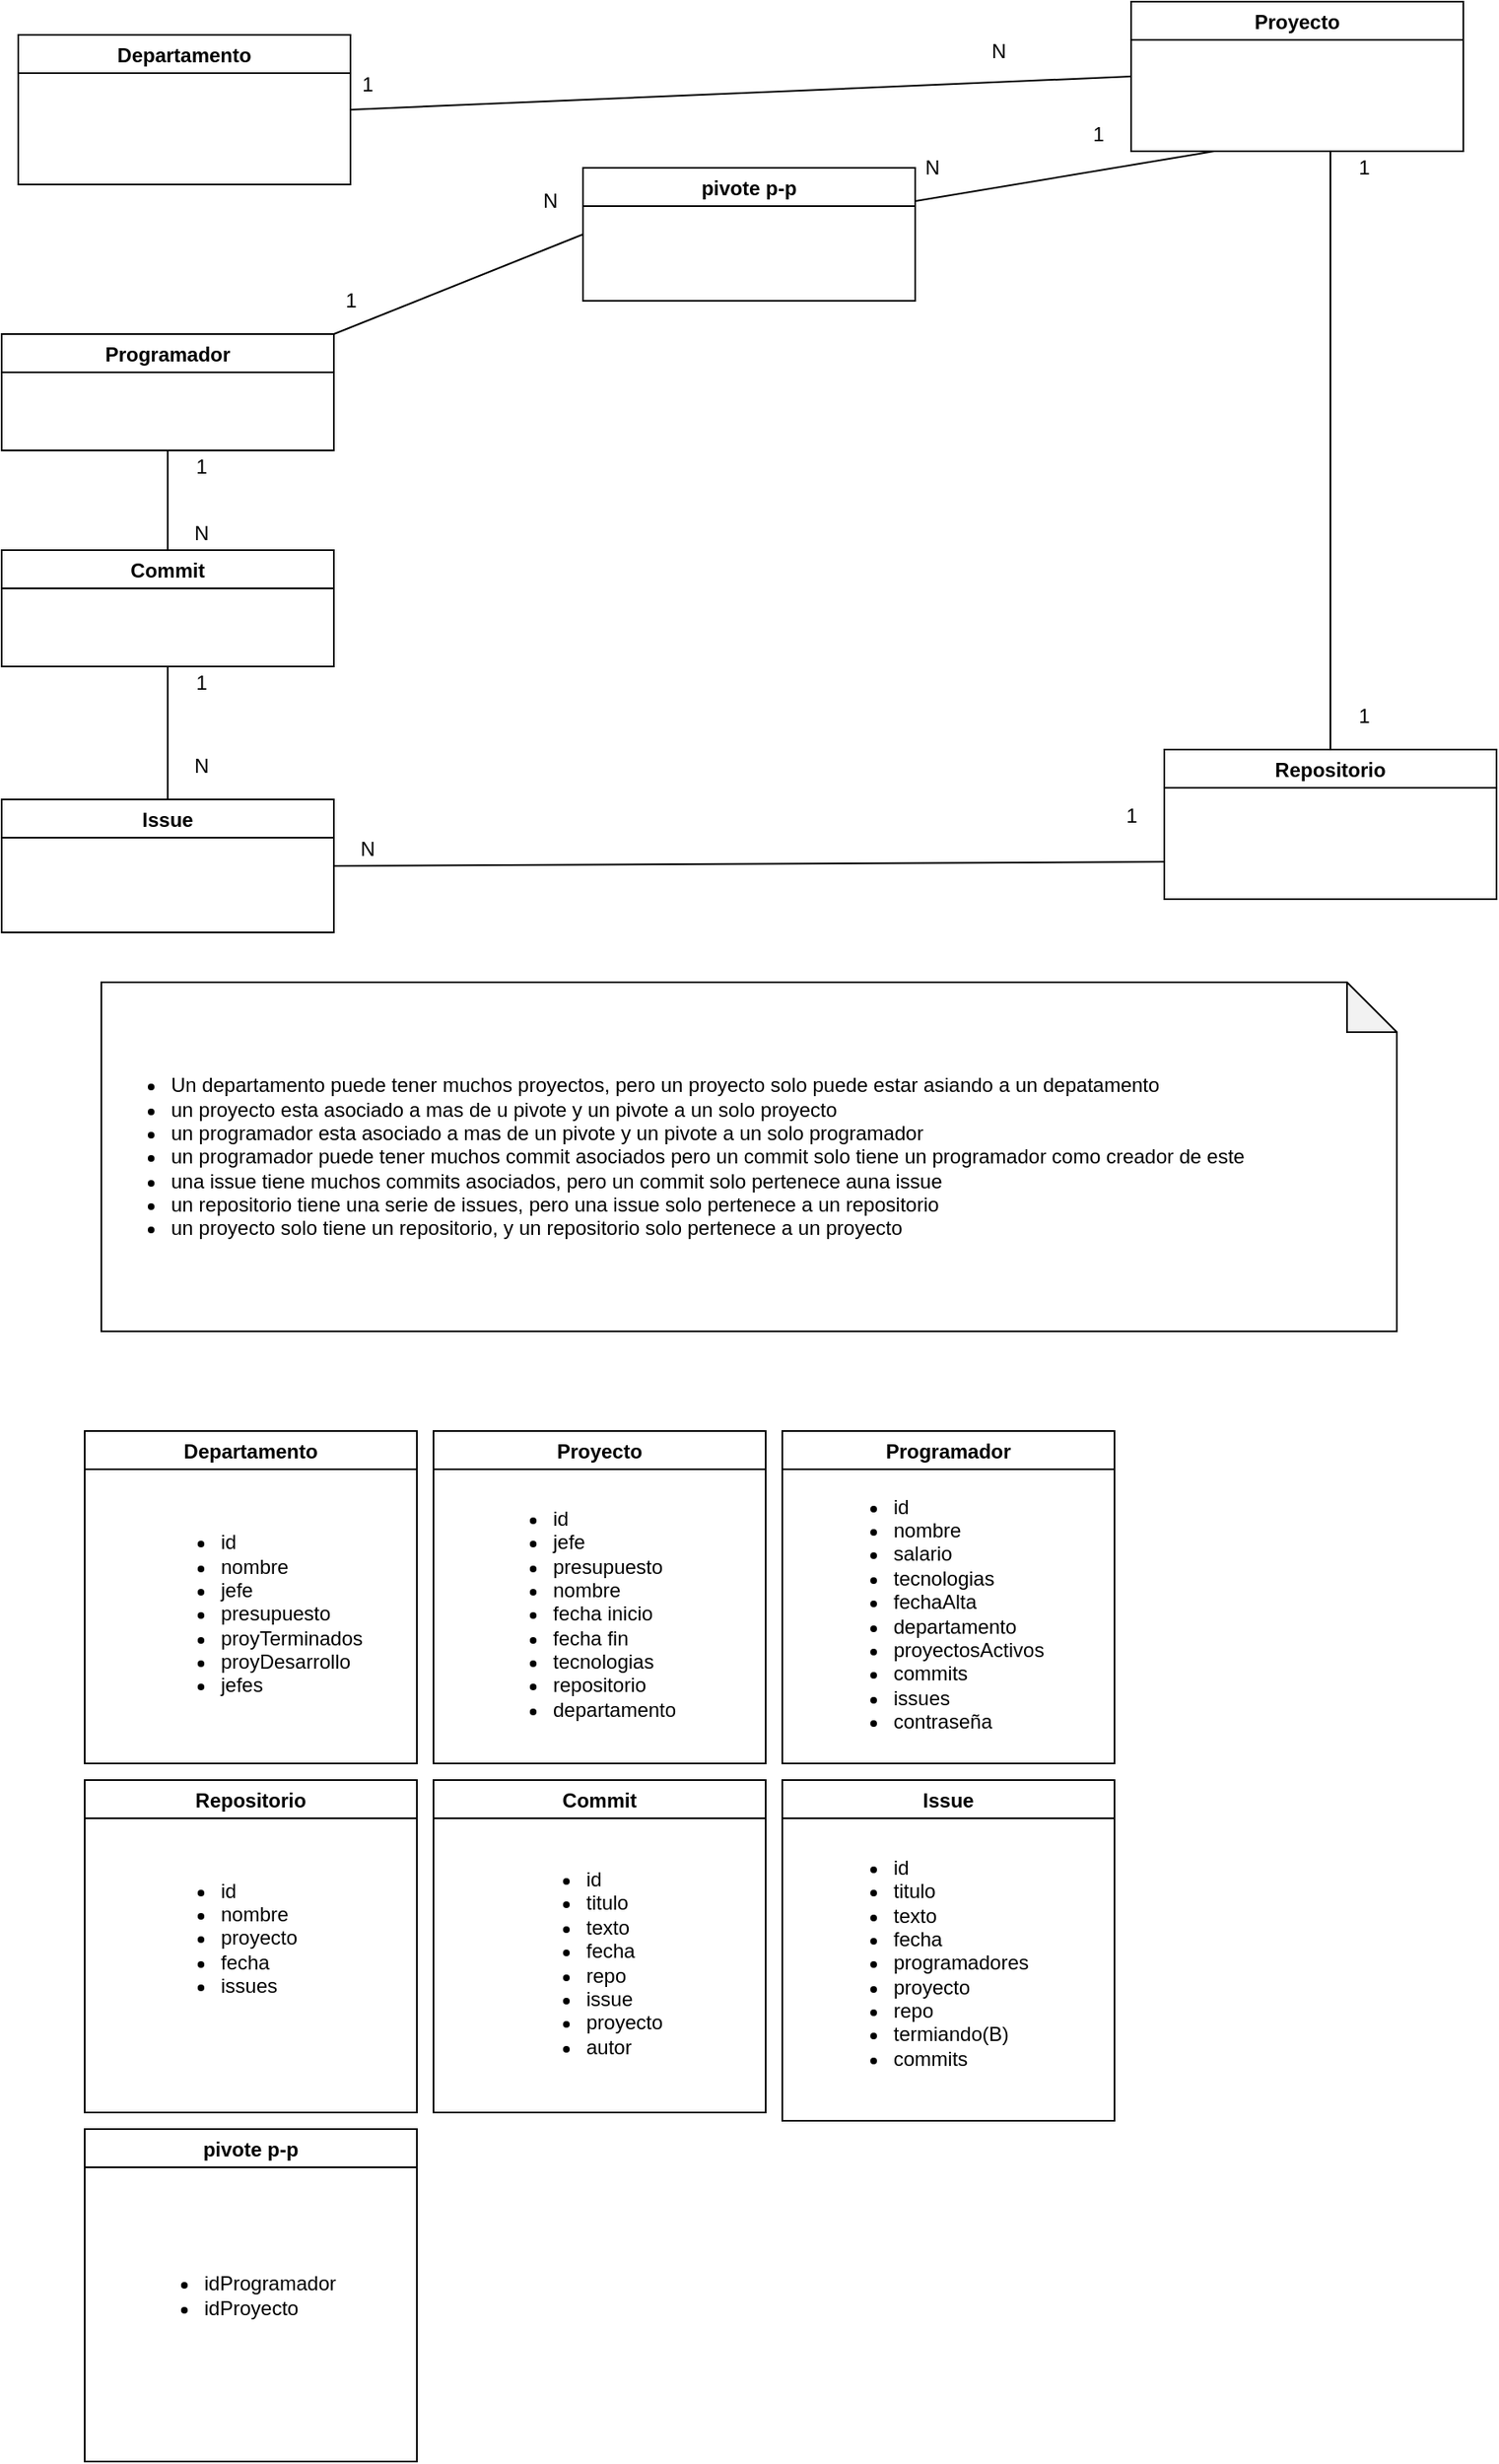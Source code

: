 <mxfile version="16.5.3" type="device"><diagram id="Y_8CWcjjHNLW3_KD36bx" name="Page-1"><mxGraphModel dx="1422" dy="762" grid="1" gridSize="10" guides="1" tooltips="1" connect="1" arrows="1" fold="1" page="1" pageScale="1" pageWidth="850" pageHeight="1100" math="0" shadow="0"><root><mxCell id="0"/><mxCell id="1" parent="0"/><mxCell id="2" value="Departamento" style="swimlane;" parent="1" vertex="1"><mxGeometry x="50" y="50" width="200" height="90" as="geometry"/></mxCell><mxCell id="4" value="Proyecto" style="swimlane;" parent="1" vertex="1"><mxGeometry x="720" y="30" width="200" height="90" as="geometry"/></mxCell><mxCell id="5" value="" style="endArrow=none;html=1;exitX=1;exitY=0.5;exitDx=0;exitDy=0;entryX=0;entryY=0.5;entryDx=0;entryDy=0;" parent="1" source="2" target="4" edge="1"><mxGeometry width="50" height="50" relative="1" as="geometry"><mxPoint x="280" y="120" as="sourcePoint"/><mxPoint x="330" y="70" as="targetPoint"/></mxGeometry></mxCell><mxCell id="6" value="1" style="text;html=1;align=center;verticalAlign=middle;resizable=0;points=[];autosize=1;strokeColor=none;" parent="1" vertex="1"><mxGeometry x="250" y="70" width="20" height="20" as="geometry"/></mxCell><mxCell id="7" value="N" style="text;html=1;align=center;verticalAlign=middle;resizable=0;points=[];autosize=1;strokeColor=none;" parent="1" vertex="1"><mxGeometry x="630" y="50" width="20" height="20" as="geometry"/></mxCell><mxCell id="8" value="Programador" style="swimlane;" parent="1" vertex="1"><mxGeometry x="40" y="230" width="200" height="70" as="geometry"/></mxCell><mxCell id="14" value="Commit" style="swimlane;" parent="1" vertex="1"><mxGeometry x="40" y="360" width="200" height="70" as="geometry"/></mxCell><mxCell id="15" value="" style="endArrow=none;html=1;exitX=0.5;exitY=1;exitDx=0;exitDy=0;entryX=0.5;entryY=0;entryDx=0;entryDy=0;" parent="1" source="8" target="14" edge="1"><mxGeometry width="50" height="50" relative="1" as="geometry"><mxPoint x="260" y="270" as="sourcePoint"/><mxPoint x="350" y="290" as="targetPoint"/></mxGeometry></mxCell><mxCell id="16" value="1" style="text;html=1;align=center;verticalAlign=middle;resizable=0;points=[];autosize=1;strokeColor=none;" parent="1" vertex="1"><mxGeometry x="150" y="300" width="20" height="20" as="geometry"/></mxCell><mxCell id="17" value="N" style="text;html=1;align=center;verticalAlign=middle;resizable=0;points=[];autosize=1;strokeColor=none;" parent="1" vertex="1"><mxGeometry x="150" y="340" width="20" height="20" as="geometry"/></mxCell><mxCell id="18" value="Issue" style="swimlane;" parent="1" vertex="1"><mxGeometry x="40" y="510" width="200" height="80" as="geometry"/></mxCell><mxCell id="19" value="" style="endArrow=none;html=1;entryX=0.5;entryY=1;entryDx=0;entryDy=0;exitX=0.5;exitY=0;exitDx=0;exitDy=0;" parent="1" source="18" target="14" edge="1"><mxGeometry width="50" height="50" relative="1" as="geometry"><mxPoint x="400" y="400" as="sourcePoint"/><mxPoint x="450" y="350" as="targetPoint"/></mxGeometry></mxCell><mxCell id="20" value="1" style="text;html=1;align=center;verticalAlign=middle;resizable=0;points=[];autosize=1;strokeColor=none;" parent="1" vertex="1"><mxGeometry x="150" y="430" width="20" height="20" as="geometry"/></mxCell><mxCell id="21" value="N" style="text;html=1;align=center;verticalAlign=middle;resizable=0;points=[];autosize=1;strokeColor=none;" parent="1" vertex="1"><mxGeometry x="250" y="530" width="20" height="20" as="geometry"/></mxCell><mxCell id="22" value="Repositorio" style="swimlane;" parent="1" vertex="1"><mxGeometry x="740" y="480" width="200" height="90" as="geometry"/></mxCell><mxCell id="23" value="" style="endArrow=none;html=1;entryX=0.5;entryY=0;entryDx=0;entryDy=0;" parent="1" target="22" edge="1"><mxGeometry width="50" height="50" relative="1" as="geometry"><mxPoint x="840" y="120" as="sourcePoint"/><mxPoint x="770" y="150" as="targetPoint"/></mxGeometry></mxCell><mxCell id="24" value="1" style="text;html=1;align=center;verticalAlign=middle;resizable=0;points=[];autosize=1;strokeColor=none;" parent="1" vertex="1"><mxGeometry x="850" y="120" width="20" height="20" as="geometry"/></mxCell><mxCell id="25" value="1" style="text;html=1;align=center;verticalAlign=middle;resizable=0;points=[];autosize=1;strokeColor=none;" parent="1" vertex="1"><mxGeometry x="850" y="450" width="20" height="20" as="geometry"/></mxCell><mxCell id="26" value="" style="endArrow=none;html=1;exitX=1;exitY=0.5;exitDx=0;exitDy=0;entryX=0;entryY=0.75;entryDx=0;entryDy=0;" parent="1" source="18" target="22" edge="1"><mxGeometry width="50" height="50" relative="1" as="geometry"><mxPoint x="610" y="470" as="sourcePoint"/><mxPoint x="660" y="420" as="targetPoint"/></mxGeometry></mxCell><mxCell id="27" value="1" style="text;html=1;align=center;verticalAlign=middle;resizable=0;points=[];autosize=1;strokeColor=none;" parent="1" vertex="1"><mxGeometry x="710" y="510" width="20" height="20" as="geometry"/></mxCell><mxCell id="28" value="N" style="text;html=1;align=center;verticalAlign=middle;resizable=0;points=[];autosize=1;strokeColor=none;" parent="1" vertex="1"><mxGeometry x="150" y="480" width="20" height="20" as="geometry"/></mxCell><mxCell id="29" value="&lt;ul&gt;&lt;li&gt;Un departamento puede tener muchos proyectos, pero un proyecto solo puede estar asiando a un depatamento&lt;/li&gt;&lt;li&gt;un proyecto esta asociado a mas de u pivote y un pivote a un solo proyecto&lt;/li&gt;&lt;li&gt;un programador esta asociado a mas de un pivote y un pivote a un solo programador&lt;/li&gt;&lt;li&gt;un programador puede tener muchos commit asociados pero un commit solo tiene un programador como creador de este&lt;/li&gt;&lt;li&gt;una issue tiene muchos commits asociados, pero un commit solo pertenece auna issue&lt;/li&gt;&lt;li&gt;un repositorio tiene una serie de issues, pero una issue solo pertenece a un repositorio&lt;/li&gt;&lt;li&gt;un proyecto solo tiene un repositorio, y un repositorio solo pertenece a un proyecto&lt;/li&gt;&lt;/ul&gt;" style="shape=note;whiteSpace=wrap;html=1;backgroundOutline=1;darkOpacity=0.05;align=left;" parent="1" vertex="1"><mxGeometry x="100" y="620" width="780" height="210" as="geometry"/></mxCell><mxCell id="30" value="Departamento" style="swimlane;" parent="1" vertex="1"><mxGeometry x="90" y="890" width="200" height="200" as="geometry"/></mxCell><mxCell id="31" value="&lt;ul&gt;&lt;li&gt;id&lt;/li&gt;&lt;li&gt;nombre&lt;/li&gt;&lt;li&gt;jefe&lt;/li&gt;&lt;li&gt;presupuesto&lt;/li&gt;&lt;li&gt;proyTerminados&lt;/li&gt;&lt;li&gt;proyDesarrollo&lt;/li&gt;&lt;li&gt;jefes&lt;/li&gt;&lt;/ul&gt;" style="text;html=1;align=left;verticalAlign=middle;resizable=0;points=[];autosize=1;strokeColor=none;fillColor=none;" parent="30" vertex="1"><mxGeometry x="40" y="45" width="140" height="130" as="geometry"/></mxCell><mxCell id="32" value="Proyecto" style="swimlane;" parent="1" vertex="1"><mxGeometry x="300" y="890" width="200" height="200" as="geometry"/></mxCell><mxCell id="33" value="&lt;ul&gt;&lt;li&gt;id&lt;/li&gt;&lt;li&gt;jefe&lt;/li&gt;&lt;li&gt;presupuesto&lt;/li&gt;&lt;li&gt;&lt;span&gt;nombre&lt;/span&gt;&lt;br&gt;&lt;/li&gt;&lt;li&gt;fecha inicio&lt;/li&gt;&lt;li&gt;fecha fin&lt;/li&gt;&lt;li&gt;tecnologias&lt;/li&gt;&lt;li&gt;repositorio&lt;/li&gt;&lt;li&gt;departamento&lt;/li&gt;&lt;/ul&gt;" style="text;html=1;align=left;verticalAlign=middle;resizable=0;points=[];autosize=1;strokeColor=none;fillColor=none;" parent="32" vertex="1"><mxGeometry x="30" y="30" width="130" height="160" as="geometry"/></mxCell><mxCell id="34" value="Programador" style="swimlane;" parent="1" vertex="1"><mxGeometry x="510" y="890" width="200" height="200" as="geometry"/></mxCell><mxCell id="35" value="&lt;ul&gt;&lt;li&gt;id&lt;/li&gt;&lt;li&gt;nombre&lt;/li&gt;&lt;li&gt;salario&lt;/li&gt;&lt;li&gt;tecnologias&lt;/li&gt;&lt;li&gt;fechaAlta&lt;/li&gt;&lt;li&gt;departamento&lt;/li&gt;&lt;li&gt;proyectosActivos&lt;/li&gt;&lt;li&gt;commits&lt;/li&gt;&lt;li&gt;issues&lt;/li&gt;&lt;li&gt;contraseña&lt;/li&gt;&lt;/ul&gt;" style="text;html=1;align=left;verticalAlign=middle;resizable=0;points=[];autosize=1;strokeColor=none;fillColor=none;" parent="34" vertex="1"><mxGeometry x="25" y="-5" width="150" height="230" as="geometry"/></mxCell><mxCell id="36" value="Repositorio" style="swimlane;" parent="1" vertex="1"><mxGeometry x="90" y="1100" width="200" height="200" as="geometry"/></mxCell><mxCell id="37" value="&lt;ul&gt;&lt;li&gt;id&lt;/li&gt;&lt;li&gt;nombre&lt;/li&gt;&lt;li&gt;proyecto&lt;/li&gt;&lt;li&gt;fecha&lt;/li&gt;&lt;li&gt;issues&lt;/li&gt;&lt;/ul&gt;" style="text;html=1;align=left;verticalAlign=middle;resizable=0;points=[];autosize=1;strokeColor=none;fillColor=none;" parent="36" vertex="1"><mxGeometry x="40" y="45" width="100" height="100" as="geometry"/></mxCell><mxCell id="38" value="Commit" style="swimlane;" parent="1" vertex="1"><mxGeometry x="300" y="1100" width="200" height="200" as="geometry"/></mxCell><mxCell id="40" value="Issue" style="swimlane;" parent="1" vertex="1"><mxGeometry x="510" y="1100" width="200" height="205" as="geometry"/></mxCell><mxCell id="41" value="&lt;ul&gt;&lt;li&gt;id&lt;/li&gt;&lt;li&gt;titulo&lt;/li&gt;&lt;li&gt;texto&lt;/li&gt;&lt;li&gt;fecha&lt;/li&gt;&lt;li&gt;programadores&lt;/li&gt;&lt;li&gt;proyecto&lt;/li&gt;&lt;li&gt;repo&lt;/li&gt;&lt;li&gt;termiando(B)&lt;/li&gt;&lt;li&gt;commits&lt;/li&gt;&lt;/ul&gt;" style="text;html=1;align=left;verticalAlign=middle;resizable=0;points=[];autosize=1;strokeColor=none;fillColor=none;" parent="40" vertex="1"><mxGeometry x="25" y="30" width="140" height="160" as="geometry"/></mxCell><mxCell id="42" value="pivote p-p" style="swimlane;" parent="1" vertex="1"><mxGeometry x="90" y="1310" width="200" height="200" as="geometry"/></mxCell><mxCell id="43" value="&lt;ul&gt;&lt;li&gt;idProgramador&lt;/li&gt;&lt;li&gt;idProyecto&lt;/li&gt;&lt;/ul&gt;" style="text;html=1;align=left;verticalAlign=middle;resizable=0;points=[];autosize=1;strokeColor=none;fillColor=none;" parent="42" vertex="1"><mxGeometry x="30" y="65" width="130" height="70" as="geometry"/></mxCell><mxCell id="44" value="pivote p-p" style="swimlane;" parent="1" vertex="1"><mxGeometry x="390" y="130" width="200" height="80" as="geometry"/></mxCell><mxCell id="45" value="" style="endArrow=none;html=1;exitX=1;exitY=0;exitDx=0;exitDy=0;entryX=0;entryY=0.5;entryDx=0;entryDy=0;" parent="1" source="8" target="44" edge="1"><mxGeometry width="50" height="50" relative="1" as="geometry"><mxPoint x="260" y="220" as="sourcePoint"/><mxPoint x="370" y="170" as="targetPoint"/></mxGeometry></mxCell><mxCell id="46" value="" style="endArrow=none;html=1;entryX=0.25;entryY=1;entryDx=0;entryDy=0;exitX=1;exitY=0.25;exitDx=0;exitDy=0;" parent="1" source="44" target="4" edge="1"><mxGeometry width="50" height="50" relative="1" as="geometry"><mxPoint x="580" y="190" as="sourcePoint"/><mxPoint x="630" y="140" as="targetPoint"/></mxGeometry></mxCell><mxCell id="47" value="1" style="text;html=1;align=center;verticalAlign=middle;resizable=0;points=[];autosize=1;strokeColor=none;fillColor=none;" parent="1" vertex="1"><mxGeometry x="690" y="100" width="20" height="20" as="geometry"/></mxCell><mxCell id="48" value="N" style="text;html=1;align=center;verticalAlign=middle;resizable=0;points=[];autosize=1;strokeColor=none;fillColor=none;" parent="1" vertex="1"><mxGeometry x="590" y="120" width="20" height="20" as="geometry"/></mxCell><mxCell id="49" value="1" style="text;html=1;align=center;verticalAlign=middle;resizable=0;points=[];autosize=1;strokeColor=none;fillColor=none;" parent="1" vertex="1"><mxGeometry x="240" y="200" width="20" height="20" as="geometry"/></mxCell><mxCell id="50" value="N" style="text;html=1;align=center;verticalAlign=middle;resizable=0;points=[];autosize=1;strokeColor=none;fillColor=none;" parent="1" vertex="1"><mxGeometry x="360" y="140" width="20" height="20" as="geometry"/></mxCell><mxCell id="39" value="&lt;ul&gt;&lt;li&gt;id&lt;/li&gt;&lt;li&gt;titulo&lt;/li&gt;&lt;li&gt;texto&lt;/li&gt;&lt;li&gt;fecha&lt;/li&gt;&lt;li&gt;repo&lt;/li&gt;&lt;li&gt;issue&lt;/li&gt;&lt;li&gt;proyecto&lt;/li&gt;&lt;li&gt;autor&lt;/li&gt;&lt;/ul&gt;" style="text;html=1;align=left;verticalAlign=middle;resizable=0;points=[];autosize=1;strokeColor=none;fillColor=none;" parent="1" vertex="1"><mxGeometry x="350" y="1115" width="100" height="190" as="geometry"/></mxCell></root></mxGraphModel></diagram></mxfile>